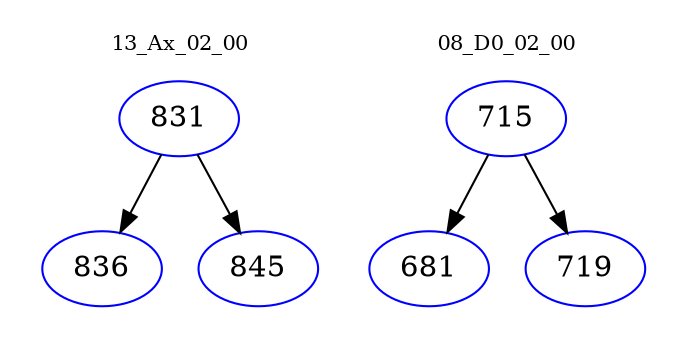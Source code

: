 digraph{
subgraph cluster_0 {
color = white
label = "13_Ax_02_00";
fontsize=10;
T0_831 [label="831", color="blue"]
T0_831 -> T0_836 [color="black"]
T0_836 [label="836", color="blue"]
T0_831 -> T0_845 [color="black"]
T0_845 [label="845", color="blue"]
}
subgraph cluster_1 {
color = white
label = "08_D0_02_00";
fontsize=10;
T1_715 [label="715", color="blue"]
T1_715 -> T1_681 [color="black"]
T1_681 [label="681", color="blue"]
T1_715 -> T1_719 [color="black"]
T1_719 [label="719", color="blue"]
}
}
